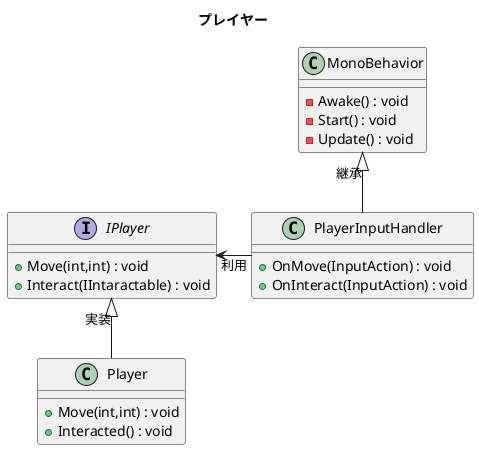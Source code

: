 @startuml
title プレイヤー
skinparam Linetype ortho

' オブジェクト
class Player{
	+ Move(int,int) : void
	+ Interacted() : void
}
interface IPlayer{
	+ Move(int,int) : void
	+ Interact(IIntaractable) : void
}
class PlayerInputHandler{
	+ OnMove(InputAction) : void
	+ OnInteract(InputAction) : void
}
class MonoBehavior{
	- Awake() : void
	- Start() : void
	- Update() : void
}

' 関係
IPlayer <|-- Player : 実装
IPlayer <- PlayerInputHandler : 利用
MonoBehavior <|-- PlayerInputHandler : 継承

@enduml